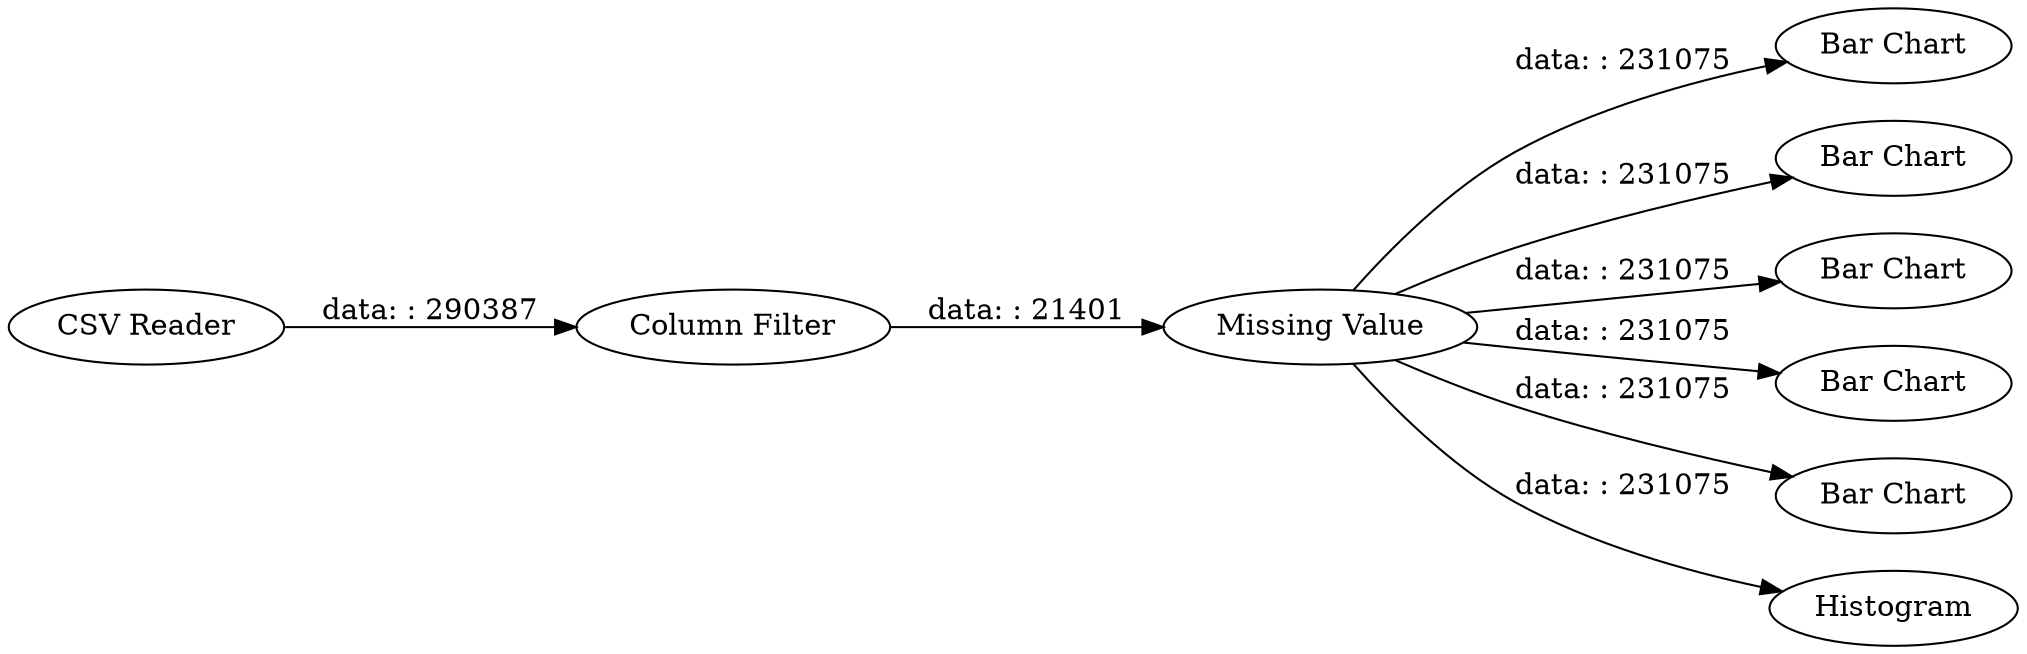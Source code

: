 digraph {
	"-7907268586904523456_3" [label="Missing Value"]
	"-7907268586904523456_2" [label="Column Filter"]
	"-7907268586904523456_4" [label="Bar Chart"]
	"-7907268586904523456_6" [label="Bar Chart"]
	"-7907268586904523456_9" [label="Bar Chart"]
	"-7907268586904523456_5" [label="Bar Chart"]
	"-7907268586904523456_7" [label="Bar Chart"]
	"-7907268586904523456_8" [label=Histogram]
	"-7907268586904523456_1" [label="CSV Reader"]
	"-7907268586904523456_1" -> "-7907268586904523456_2" [label="data: : 290387"]
	"-7907268586904523456_2" -> "-7907268586904523456_3" [label="data: : 21401"]
	"-7907268586904523456_3" -> "-7907268586904523456_4" [label="data: : 231075"]
	"-7907268586904523456_3" -> "-7907268586904523456_8" [label="data: : 231075"]
	"-7907268586904523456_3" -> "-7907268586904523456_9" [label="data: : 231075"]
	"-7907268586904523456_3" -> "-7907268586904523456_6" [label="data: : 231075"]
	"-7907268586904523456_3" -> "-7907268586904523456_5" [label="data: : 231075"]
	"-7907268586904523456_3" -> "-7907268586904523456_7" [label="data: : 231075"]
	rankdir=LR
}
